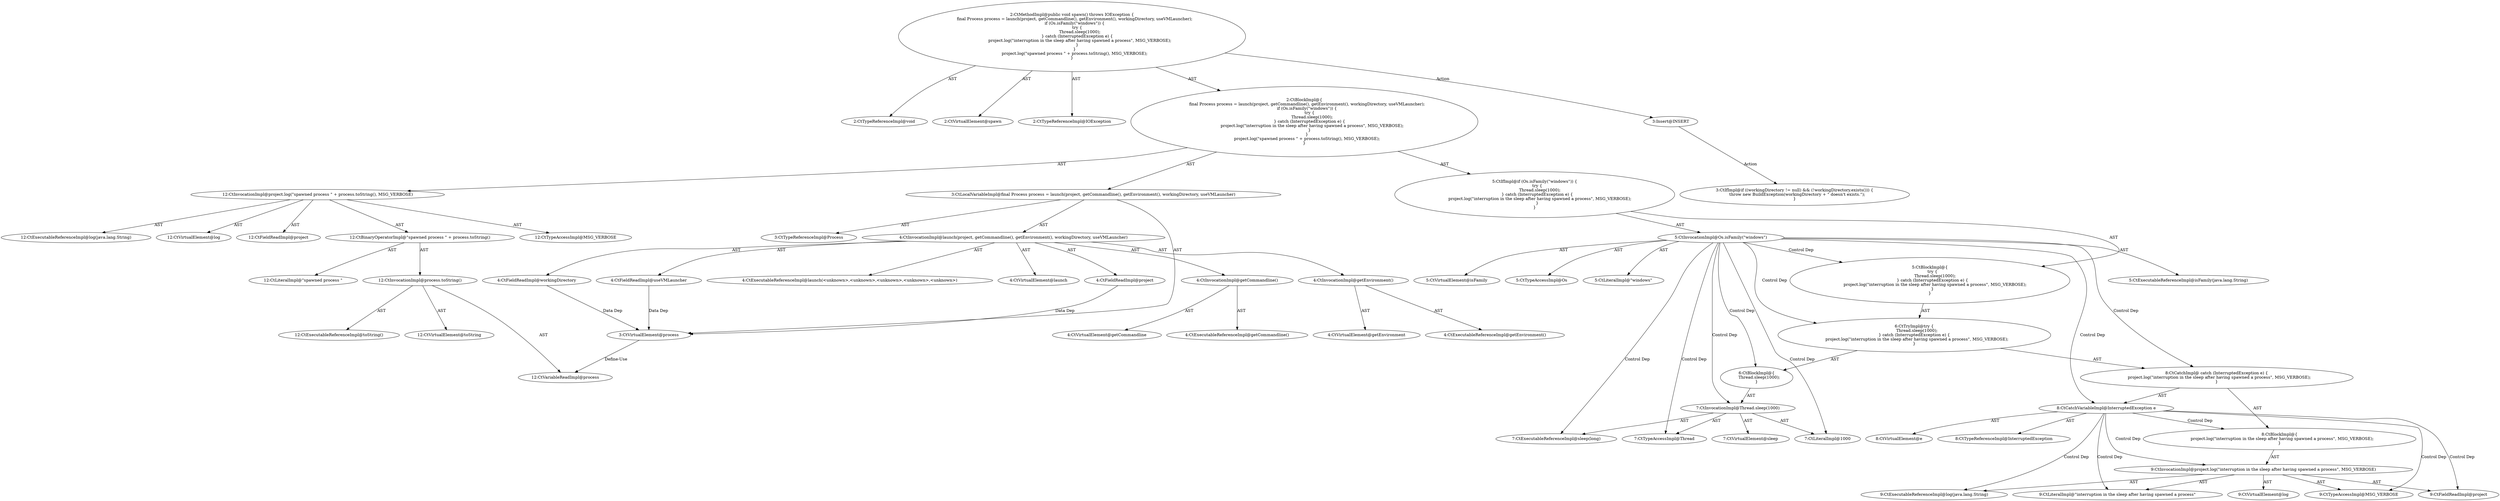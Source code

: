 digraph "spawn#?" {
0 [label="2:CtTypeReferenceImpl@void" shape=ellipse]
1 [label="2:CtVirtualElement@spawn" shape=ellipse]
2 [label="2:CtTypeReferenceImpl@IOException" shape=ellipse]
3 [label="3:CtTypeReferenceImpl@Process" shape=ellipse]
4 [label="4:CtExecutableReferenceImpl@launch(<unknown>,<unknown>,<unknown>,<unknown>,<unknown>)" shape=ellipse]
5 [label="4:CtVirtualElement@launch" shape=ellipse]
6 [label="4:CtFieldReadImpl@project" shape=ellipse]
7 [label="4:CtExecutableReferenceImpl@getCommandline()" shape=ellipse]
8 [label="4:CtVirtualElement@getCommandline" shape=ellipse]
9 [label="4:CtInvocationImpl@getCommandline()" shape=ellipse]
10 [label="4:CtExecutableReferenceImpl@getEnvironment()" shape=ellipse]
11 [label="4:CtVirtualElement@getEnvironment" shape=ellipse]
12 [label="4:CtInvocationImpl@getEnvironment()" shape=ellipse]
13 [label="4:CtFieldReadImpl@workingDirectory" shape=ellipse]
14 [label="4:CtFieldReadImpl@useVMLauncher" shape=ellipse]
15 [label="4:CtInvocationImpl@launch(project, getCommandline(), getEnvironment(), workingDirectory, useVMLauncher)" shape=ellipse]
16 [label="3:CtVirtualElement@process" shape=ellipse]
17 [label="3:CtLocalVariableImpl@final Process process = launch(project, getCommandline(), getEnvironment(), workingDirectory, useVMLauncher)" shape=ellipse]
18 [label="5:CtExecutableReferenceImpl@isFamily(java.lang.String)" shape=ellipse]
19 [label="5:CtVirtualElement@isFamily" shape=ellipse]
20 [label="5:CtTypeAccessImpl@Os" shape=ellipse]
21 [label="5:CtLiteralImpl@\"windows\"" shape=ellipse]
22 [label="5:CtInvocationImpl@Os.isFamily(\"windows\")" shape=ellipse]
23 [label="7:CtExecutableReferenceImpl@sleep(long)" shape=ellipse]
24 [label="7:CtVirtualElement@sleep" shape=ellipse]
25 [label="7:CtTypeAccessImpl@Thread" shape=ellipse]
26 [label="7:CtLiteralImpl@1000" shape=ellipse]
27 [label="7:CtInvocationImpl@Thread.sleep(1000)" shape=ellipse]
28 [label="6:CtBlockImpl@\{
    Thread.sleep(1000);
\}" shape=ellipse]
29 [label="8:CtVirtualElement@e" shape=ellipse]
30 [label="8:CtTypeReferenceImpl@InterruptedException" shape=ellipse]
31 [label="8:CtCatchVariableImpl@InterruptedException e" shape=ellipse]
32 [label="9:CtExecutableReferenceImpl@log(java.lang.String)" shape=ellipse]
33 [label="9:CtVirtualElement@log" shape=ellipse]
34 [label="9:CtFieldReadImpl@project" shape=ellipse]
35 [label="9:CtLiteralImpl@\"interruption in the sleep after having spawned a process\"" shape=ellipse]
36 [label="9:CtTypeAccessImpl@MSG_VERBOSE" shape=ellipse]
37 [label="9:CtInvocationImpl@project.log(\"interruption in the sleep after having spawned a process\", MSG_VERBOSE)" shape=ellipse]
38 [label="8:CtBlockImpl@\{
    project.log(\"interruption in the sleep after having spawned a process\", MSG_VERBOSE);
\}" shape=ellipse]
39 [label="8:CtCatchImpl@ catch (InterruptedException e) \{
    project.log(\"interruption in the sleep after having spawned a process\", MSG_VERBOSE);
\}" shape=ellipse]
40 [label="6:CtTryImpl@try \{
    Thread.sleep(1000);
\} catch (InterruptedException e) \{
    project.log(\"interruption in the sleep after having spawned a process\", MSG_VERBOSE);
\}" shape=ellipse]
41 [label="5:CtBlockImpl@\{
    try \{
        Thread.sleep(1000);
    \} catch (InterruptedException e) \{
        project.log(\"interruption in the sleep after having spawned a process\", MSG_VERBOSE);
    \}
\}" shape=ellipse]
42 [label="5:CtIfImpl@if (Os.isFamily(\"windows\")) \{
    try \{
        Thread.sleep(1000);
    \} catch (InterruptedException e) \{
        project.log(\"interruption in the sleep after having spawned a process\", MSG_VERBOSE);
    \}
\}" shape=ellipse]
43 [label="12:CtExecutableReferenceImpl@log(java.lang.String)" shape=ellipse]
44 [label="12:CtVirtualElement@log" shape=ellipse]
45 [label="12:CtFieldReadImpl@project" shape=ellipse]
46 [label="12:CtLiteralImpl@\"spawned process \"" shape=ellipse]
47 [label="12:CtExecutableReferenceImpl@toString()" shape=ellipse]
48 [label="12:CtVirtualElement@toString" shape=ellipse]
49 [label="12:CtVariableReadImpl@process" shape=ellipse]
50 [label="12:CtInvocationImpl@process.toString()" shape=ellipse]
51 [label="12:CtBinaryOperatorImpl@\"spawned process \" + process.toString()" shape=ellipse]
52 [label="12:CtTypeAccessImpl@MSG_VERBOSE" shape=ellipse]
53 [label="12:CtInvocationImpl@project.log(\"spawned process \" + process.toString(), MSG_VERBOSE)" shape=ellipse]
54 [label="2:CtBlockImpl@\{
    final Process process = launch(project, getCommandline(), getEnvironment(), workingDirectory, useVMLauncher);
    if (Os.isFamily(\"windows\")) \{
        try \{
            Thread.sleep(1000);
        \} catch (InterruptedException e) \{
            project.log(\"interruption in the sleep after having spawned a process\", MSG_VERBOSE);
        \}
    \}
    project.log(\"spawned process \" + process.toString(), MSG_VERBOSE);
\}" shape=ellipse]
55 [label="2:CtMethodImpl@public void spawn() throws IOException \{
    final Process process = launch(project, getCommandline(), getEnvironment(), workingDirectory, useVMLauncher);
    if (Os.isFamily(\"windows\")) \{
        try \{
            Thread.sleep(1000);
        \} catch (InterruptedException e) \{
            project.log(\"interruption in the sleep after having spawned a process\", MSG_VERBOSE);
        \}
    \}
    project.log(\"spawned process \" + process.toString(), MSG_VERBOSE);
\}" shape=ellipse]
56 [label="3:Insert@INSERT" shape=ellipse]
57 [label="3:CtIfImpl@if ((workingDirectory != null) && (!workingDirectory.exists())) \{
    throw new BuildException(workingDirectory + \" doesn't exists.\");
\}" shape=ellipse]
6 -> 16 [label="Data Dep"];
9 -> 8 [label="AST"];
9 -> 7 [label="AST"];
12 -> 11 [label="AST"];
12 -> 10 [label="AST"];
13 -> 16 [label="Data Dep"];
14 -> 16 [label="Data Dep"];
15 -> 5 [label="AST"];
15 -> 4 [label="AST"];
15 -> 6 [label="AST"];
15 -> 9 [label="AST"];
15 -> 12 [label="AST"];
15 -> 13 [label="AST"];
15 -> 14 [label="AST"];
16 -> 49 [label="Define-Use"];
17 -> 16 [label="AST"];
17 -> 3 [label="AST"];
17 -> 15 [label="AST"];
22 -> 19 [label="AST"];
22 -> 20 [label="AST"];
22 -> 18 [label="AST"];
22 -> 21 [label="AST"];
22 -> 41 [label="Control Dep"];
22 -> 40 [label="Control Dep"];
22 -> 28 [label="Control Dep"];
22 -> 27 [label="Control Dep"];
22 -> 23 [label="Control Dep"];
22 -> 25 [label="Control Dep"];
22 -> 26 [label="Control Dep"];
22 -> 39 [label="Control Dep"];
22 -> 31 [label="Control Dep"];
27 -> 24 [label="AST"];
27 -> 25 [label="AST"];
27 -> 23 [label="AST"];
27 -> 26 [label="AST"];
28 -> 27 [label="AST"];
31 -> 29 [label="AST"];
31 -> 30 [label="AST"];
31 -> 38 [label="Control Dep"];
31 -> 37 [label="Control Dep"];
31 -> 32 [label="Control Dep"];
31 -> 34 [label="Control Dep"];
31 -> 35 [label="Control Dep"];
31 -> 36 [label="Control Dep"];
37 -> 33 [label="AST"];
37 -> 34 [label="AST"];
37 -> 32 [label="AST"];
37 -> 35 [label="AST"];
37 -> 36 [label="AST"];
38 -> 37 [label="AST"];
39 -> 31 [label="AST"];
39 -> 38 [label="AST"];
40 -> 28 [label="AST"];
40 -> 39 [label="AST"];
41 -> 40 [label="AST"];
42 -> 22 [label="AST"];
42 -> 41 [label="AST"];
50 -> 48 [label="AST"];
50 -> 49 [label="AST"];
50 -> 47 [label="AST"];
51 -> 46 [label="AST"];
51 -> 50 [label="AST"];
53 -> 44 [label="AST"];
53 -> 45 [label="AST"];
53 -> 43 [label="AST"];
53 -> 51 [label="AST"];
53 -> 52 [label="AST"];
54 -> 17 [label="AST"];
54 -> 42 [label="AST"];
54 -> 53 [label="AST"];
55 -> 1 [label="AST"];
55 -> 0 [label="AST"];
55 -> 2 [label="AST"];
55 -> 54 [label="AST"];
55 -> 56 [label="Action"];
56 -> 57 [label="Action"];
}